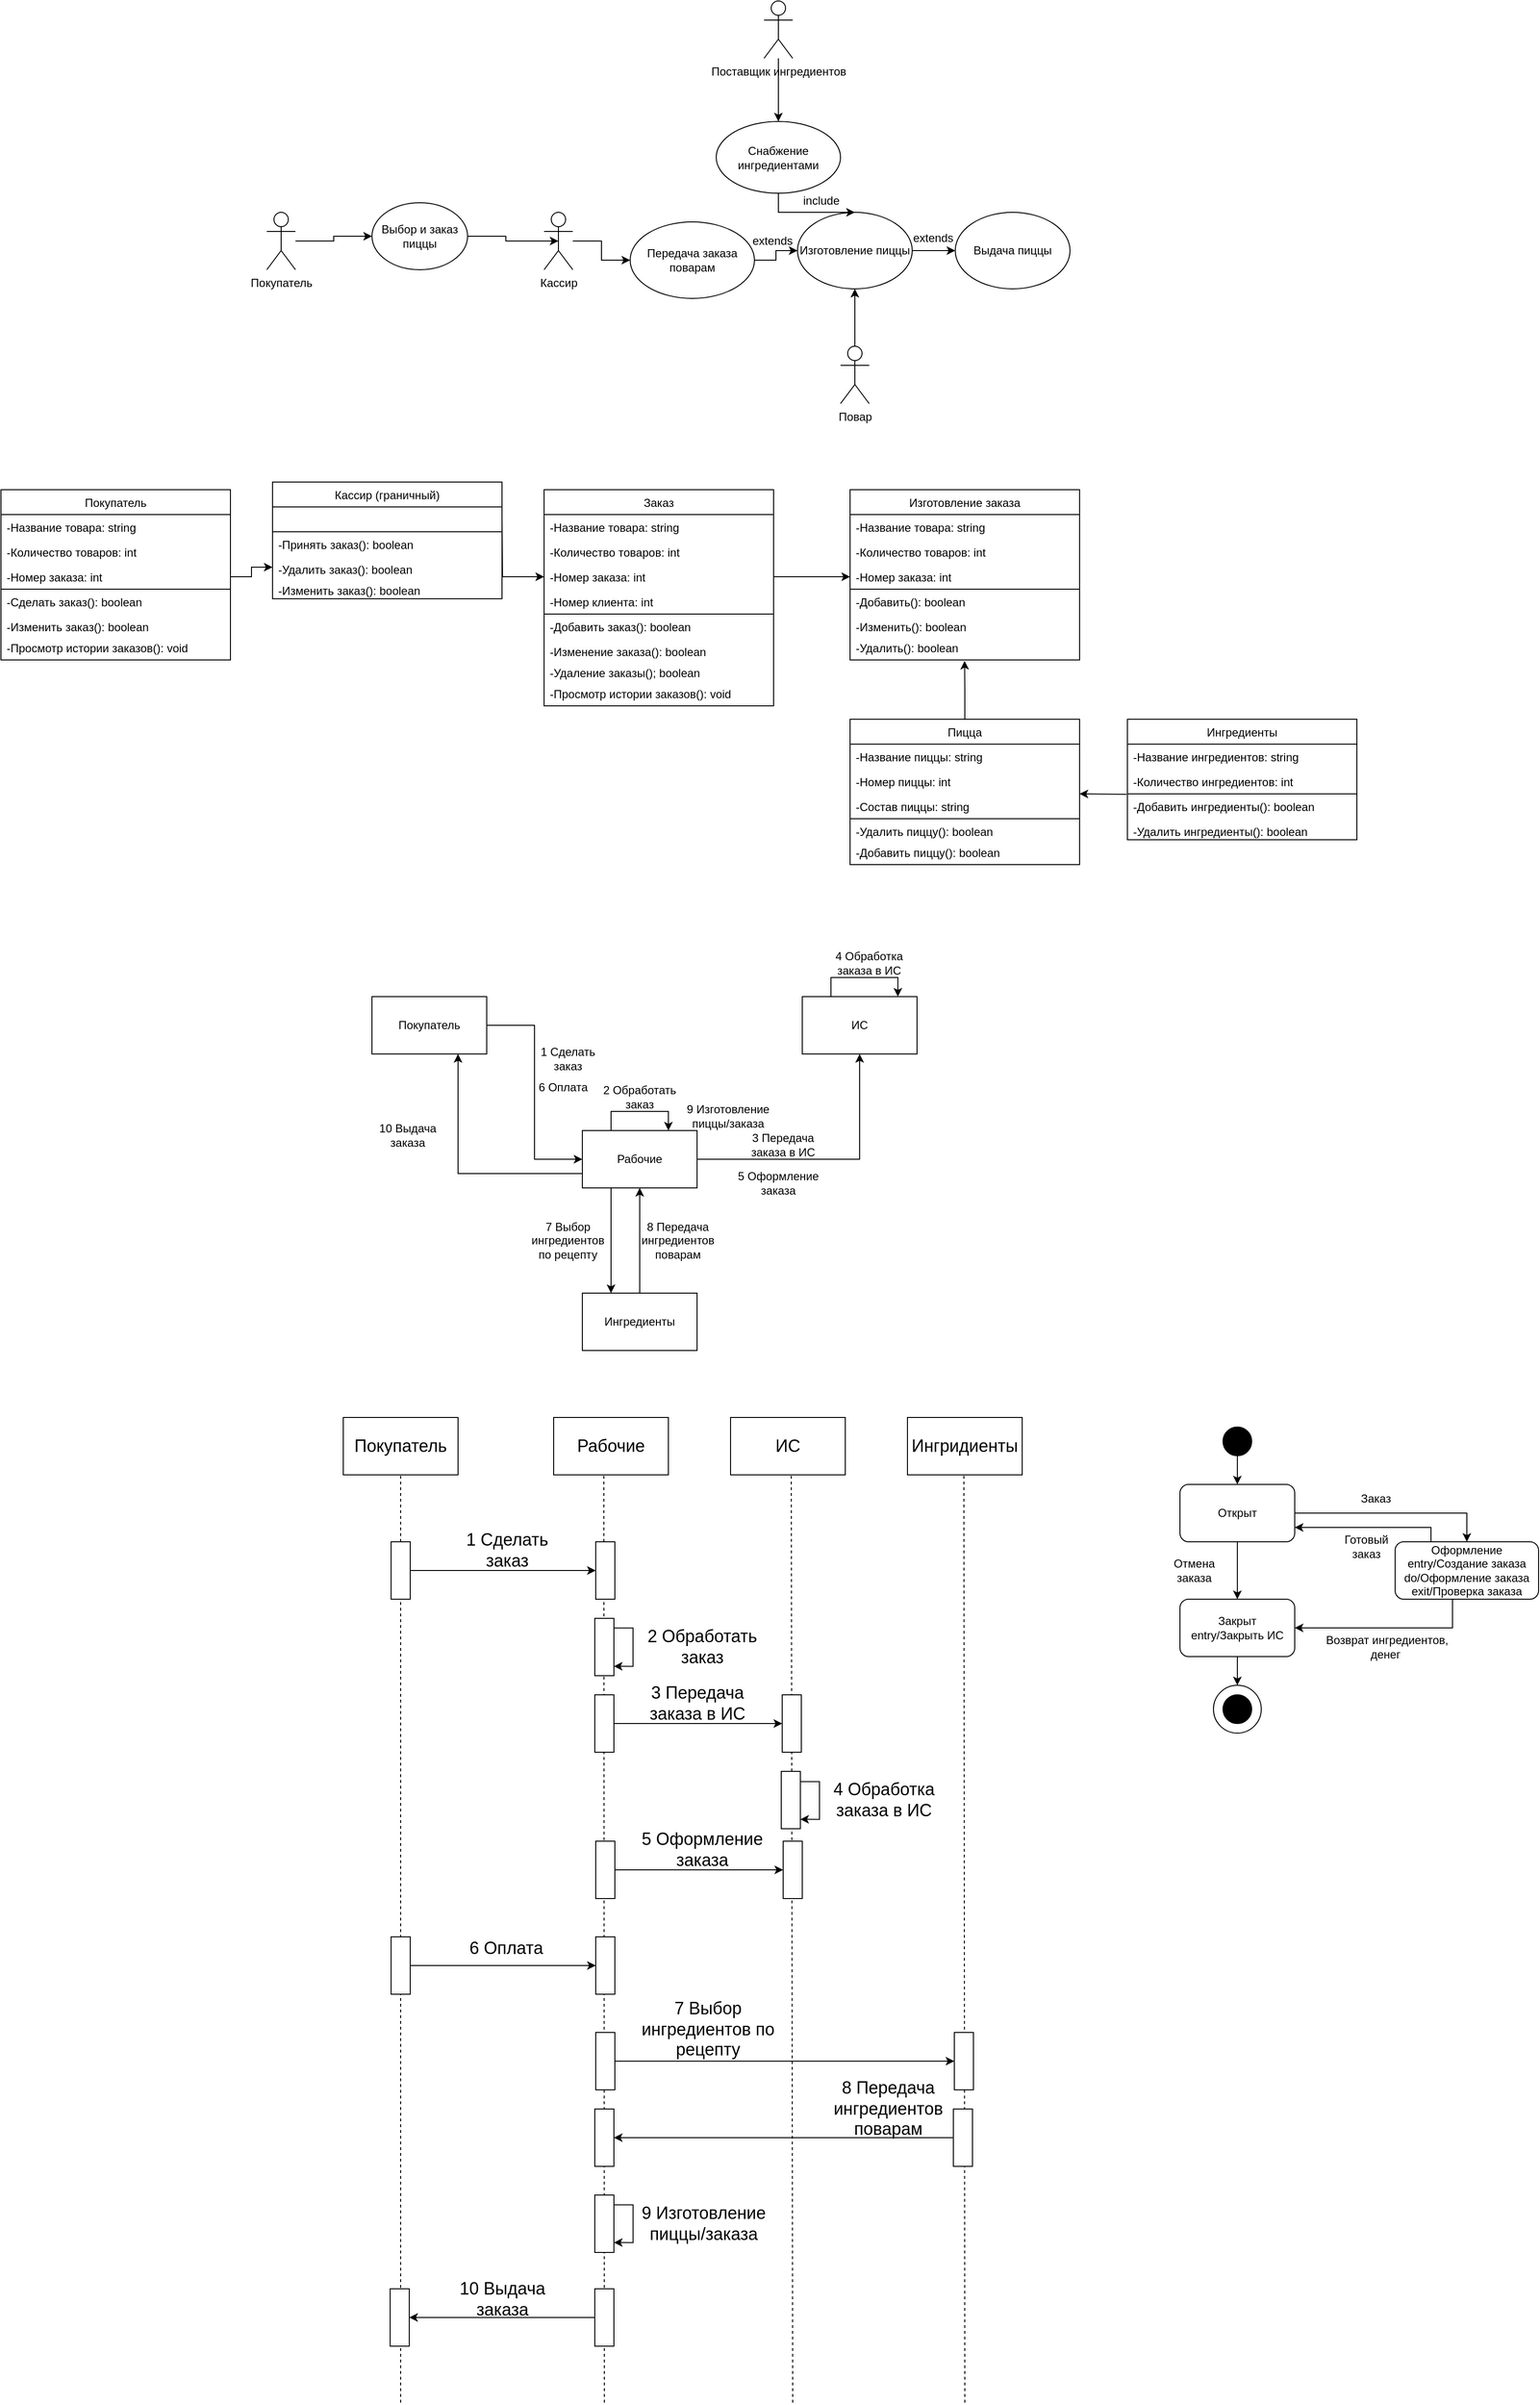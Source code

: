 <mxfile version="20.4.0" type="device"><diagram id="LjeWkF4Vs50rJhuEKm-o" name="Страница 1"><mxGraphModel dx="1230" dy="438" grid="0" gridSize="10" guides="1" tooltips="1" connect="1" arrows="1" fold="1" page="0" pageScale="1" pageWidth="827" pageHeight="1169" math="0" shadow="0"><root><mxCell id="0"/><mxCell id="1" parent="0"/><mxCell id="O_Oun5Yw2LpX9EZw2ZIJ-134" value="" style="endArrow=none;dashed=1;html=1;rounded=0;entryX=0.5;entryY=1;entryDx=0;entryDy=0;" parent="1" edge="1"><mxGeometry width="50" height="50" relative="1" as="geometry"><mxPoint x="423" y="2520" as="sourcePoint"/><mxPoint x="422.5" y="1550" as="targetPoint"/></mxGeometry></mxCell><mxCell id="O_Oun5Yw2LpX9EZw2ZIJ-135" value="" style="endArrow=none;dashed=1;html=1;rounded=0;entryX=0.5;entryY=1;entryDx=0;entryDy=0;" parent="1" edge="1"><mxGeometry width="50" height="50" relative="1" as="geometry"><mxPoint x="620" y="2520" as="sourcePoint"/><mxPoint x="618.5" y="1550" as="targetPoint"/></mxGeometry></mxCell><mxCell id="O_Oun5Yw2LpX9EZw2ZIJ-136" value="" style="endArrow=none;dashed=1;html=1;rounded=0;entryX=0.5;entryY=1;entryDx=0;entryDy=0;" parent="1" edge="1"><mxGeometry width="50" height="50" relative="1" as="geometry"><mxPoint x="800" y="2520" as="sourcePoint"/><mxPoint x="799" y="1550" as="targetPoint"/></mxGeometry></mxCell><mxCell id="O_Oun5Yw2LpX9EZw2ZIJ-133" value="" style="endArrow=none;dashed=1;html=1;rounded=0;entryX=0.5;entryY=1;entryDx=0;entryDy=0;" parent="1" target="O_Oun5Yw2LpX9EZw2ZIJ-112" edge="1"><mxGeometry width="50" height="50" relative="1" as="geometry"><mxPoint x="210" y="2520" as="sourcePoint"/><mxPoint x="510" y="1560" as="targetPoint"/></mxGeometry></mxCell><mxCell id="O_Oun5Yw2LpX9EZw2ZIJ-7" style="edgeStyle=orthogonalEdgeStyle;rounded=0;orthogonalLoop=1;jettySize=auto;html=1;entryX=0;entryY=0.5;entryDx=0;entryDy=0;" parent="1" source="O_Oun5Yw2LpX9EZw2ZIJ-1" target="O_Oun5Yw2LpX9EZw2ZIJ-5" edge="1"><mxGeometry relative="1" as="geometry"/></mxCell><mxCell id="O_Oun5Yw2LpX9EZw2ZIJ-1" value="Покупатель" style="shape=umlActor;verticalLabelPosition=bottom;verticalAlign=top;html=1;outlineConnect=0;" parent="1" vertex="1"><mxGeometry x="70" y="230" width="30" height="60" as="geometry"/></mxCell><mxCell id="O_Oun5Yw2LpX9EZw2ZIJ-10" style="edgeStyle=orthogonalEdgeStyle;rounded=0;orthogonalLoop=1;jettySize=auto;html=1;entryX=0;entryY=0.5;entryDx=0;entryDy=0;" parent="1" source="O_Oun5Yw2LpX9EZw2ZIJ-2" target="O_Oun5Yw2LpX9EZw2ZIJ-9" edge="1"><mxGeometry relative="1" as="geometry"/></mxCell><mxCell id="O_Oun5Yw2LpX9EZw2ZIJ-2" value="Кассир" style="shape=umlActor;verticalLabelPosition=bottom;verticalAlign=top;html=1;outlineConnect=0;" parent="1" vertex="1"><mxGeometry x="360" y="230" width="30" height="60" as="geometry"/></mxCell><mxCell id="O_Oun5Yw2LpX9EZw2ZIJ-20" style="edgeStyle=orthogonalEdgeStyle;rounded=0;orthogonalLoop=1;jettySize=auto;html=1;entryX=0.5;entryY=1;entryDx=0;entryDy=0;" parent="1" source="O_Oun5Yw2LpX9EZw2ZIJ-3" target="O_Oun5Yw2LpX9EZw2ZIJ-11" edge="1"><mxGeometry relative="1" as="geometry"/></mxCell><mxCell id="O_Oun5Yw2LpX9EZw2ZIJ-3" value="Повар" style="shape=umlActor;verticalLabelPosition=bottom;verticalAlign=top;html=1;outlineConnect=0;" parent="1" vertex="1"><mxGeometry x="670" y="370" width="30" height="60" as="geometry"/></mxCell><mxCell id="O_Oun5Yw2LpX9EZw2ZIJ-19" style="edgeStyle=orthogonalEdgeStyle;rounded=0;orthogonalLoop=1;jettySize=auto;html=1;entryX=0.5;entryY=0;entryDx=0;entryDy=0;" parent="1" source="O_Oun5Yw2LpX9EZw2ZIJ-4" target="O_Oun5Yw2LpX9EZw2ZIJ-16" edge="1"><mxGeometry relative="1" as="geometry"/></mxCell><mxCell id="O_Oun5Yw2LpX9EZw2ZIJ-4" value="Поставщик ингредиентов" style="shape=umlActor;verticalLabelPosition=bottom;verticalAlign=top;html=1;outlineConnect=0;" parent="1" vertex="1"><mxGeometry x="590" y="9" width="30" height="60" as="geometry"/></mxCell><mxCell id="O_Oun5Yw2LpX9EZw2ZIJ-8" style="edgeStyle=orthogonalEdgeStyle;rounded=0;orthogonalLoop=1;jettySize=auto;html=1;exitX=1;exitY=0.5;exitDx=0;exitDy=0;entryX=0.5;entryY=0.5;entryDx=0;entryDy=0;entryPerimeter=0;" parent="1" source="O_Oun5Yw2LpX9EZw2ZIJ-5" target="O_Oun5Yw2LpX9EZw2ZIJ-2" edge="1"><mxGeometry relative="1" as="geometry"/></mxCell><mxCell id="O_Oun5Yw2LpX9EZw2ZIJ-5" value="Выбор и заказ пиццы" style="ellipse;whiteSpace=wrap;html=1;strokeOpacity=100;" parent="1" vertex="1"><mxGeometry x="180" y="220" width="100" height="70" as="geometry"/></mxCell><mxCell id="O_Oun5Yw2LpX9EZw2ZIJ-17" style="edgeStyle=orthogonalEdgeStyle;rounded=0;orthogonalLoop=1;jettySize=auto;html=1;entryX=0;entryY=0.5;entryDx=0;entryDy=0;" parent="1" source="O_Oun5Yw2LpX9EZw2ZIJ-9" target="O_Oun5Yw2LpX9EZw2ZIJ-11" edge="1"><mxGeometry relative="1" as="geometry"/></mxCell><mxCell id="O_Oun5Yw2LpX9EZw2ZIJ-9" value="Передача заказа поварам" style="ellipse;whiteSpace=wrap;html=1;" parent="1" vertex="1"><mxGeometry x="450" y="240" width="130" height="80" as="geometry"/></mxCell><mxCell id="O_Oun5Yw2LpX9EZw2ZIJ-21" style="edgeStyle=orthogonalEdgeStyle;rounded=0;orthogonalLoop=1;jettySize=auto;html=1;entryX=0;entryY=0.5;entryDx=0;entryDy=0;" parent="1" source="O_Oun5Yw2LpX9EZw2ZIJ-11" target="O_Oun5Yw2LpX9EZw2ZIJ-15" edge="1"><mxGeometry relative="1" as="geometry"/></mxCell><mxCell id="O_Oun5Yw2LpX9EZw2ZIJ-11" value="Изготовление пиццы" style="ellipse;whiteSpace=wrap;html=1;" parent="1" vertex="1"><mxGeometry x="625" y="230" width="120" height="80" as="geometry"/></mxCell><mxCell id="O_Oun5Yw2LpX9EZw2ZIJ-15" value="Выдача пиццы" style="ellipse;whiteSpace=wrap;html=1;" parent="1" vertex="1"><mxGeometry x="790" y="230" width="120" height="80" as="geometry"/></mxCell><mxCell id="O_Oun5Yw2LpX9EZw2ZIJ-18" style="edgeStyle=orthogonalEdgeStyle;rounded=0;orthogonalLoop=1;jettySize=auto;html=1;" parent="1" source="O_Oun5Yw2LpX9EZw2ZIJ-16" target="O_Oun5Yw2LpX9EZw2ZIJ-11" edge="1"><mxGeometry relative="1" as="geometry"/></mxCell><mxCell id="O_Oun5Yw2LpX9EZw2ZIJ-16" value="Снабжение ингредиентами" style="ellipse;whiteSpace=wrap;html=1;" parent="1" vertex="1"><mxGeometry x="540" y="135" width="130" height="75" as="geometry"/></mxCell><mxCell id="O_Oun5Yw2LpX9EZw2ZIJ-31" value="Покупатель" style="swimlane;fontStyle=0;childLayout=stackLayout;horizontal=1;startSize=26;fillColor=none;horizontalStack=0;resizeParent=1;resizeParentMax=0;resizeLast=0;collapsible=1;marginBottom=0;" parent="1" vertex="1"><mxGeometry x="-208" y="520" width="240" height="104" as="geometry"/></mxCell><mxCell id="O_Oun5Yw2LpX9EZw2ZIJ-32" value="-Название товара: string" style="text;strokeColor=none;fillColor=none;align=left;verticalAlign=top;spacingLeft=4;spacingRight=4;overflow=hidden;rotatable=0;points=[[0,0.5],[1,0.5]];portConstraint=eastwest;" parent="O_Oun5Yw2LpX9EZw2ZIJ-31" vertex="1"><mxGeometry y="26" width="240" height="26" as="geometry"/></mxCell><mxCell id="O_Oun5Yw2LpX9EZw2ZIJ-33" value="-Количество товаров: int" style="text;strokeColor=none;fillColor=none;align=left;verticalAlign=top;spacingLeft=4;spacingRight=4;overflow=hidden;rotatable=0;points=[[0,0.5],[1,0.5]];portConstraint=eastwest;" parent="O_Oun5Yw2LpX9EZw2ZIJ-31" vertex="1"><mxGeometry y="52" width="240" height="26" as="geometry"/></mxCell><mxCell id="O_Oun5Yw2LpX9EZw2ZIJ-34" value="-Номер заказа: int" style="text;strokeColor=none;fillColor=none;align=left;verticalAlign=top;spacingLeft=4;spacingRight=4;overflow=hidden;rotatable=0;points=[[0,0.5],[1,0.5]];portConstraint=eastwest;" parent="O_Oun5Yw2LpX9EZw2ZIJ-31" vertex="1"><mxGeometry y="78" width="240" height="26" as="geometry"/></mxCell><mxCell id="O_Oun5Yw2LpX9EZw2ZIJ-39" value="" style="swimlane;fontStyle=0;childLayout=stackLayout;horizontal=1;startSize=0;fillColor=none;horizontalStack=0;resizeParent=1;resizeParentMax=0;resizeLast=0;collapsible=1;marginBottom=0;" parent="1" vertex="1"><mxGeometry x="-208" y="624" width="240" height="74" as="geometry"/></mxCell><mxCell id="O_Oun5Yw2LpX9EZw2ZIJ-41" value="-Сделать заказ(): boolean" style="text;strokeColor=none;fillColor=none;align=left;verticalAlign=top;spacingLeft=4;spacingRight=4;overflow=hidden;rotatable=0;points=[[0,0.5],[1,0.5]];portConstraint=eastwest;" parent="O_Oun5Yw2LpX9EZw2ZIJ-39" vertex="1"><mxGeometry width="240" height="26" as="geometry"/></mxCell><mxCell id="O_Oun5Yw2LpX9EZw2ZIJ-40" value="-Изменить заказ(): boolean" style="text;strokeColor=none;fillColor=none;align=left;verticalAlign=top;spacingLeft=4;spacingRight=4;overflow=hidden;rotatable=0;points=[[0,0.5],[1,0.5]];portConstraint=eastwest;" parent="O_Oun5Yw2LpX9EZw2ZIJ-39" vertex="1"><mxGeometry y="26" width="240" height="22" as="geometry"/></mxCell><mxCell id="O_Oun5Yw2LpX9EZw2ZIJ-42" value="-Просмотр истории заказов(): void" style="text;strokeColor=none;fillColor=none;align=left;verticalAlign=top;spacingLeft=4;spacingRight=4;overflow=hidden;rotatable=0;points=[[0,0.5],[1,0.5]];portConstraint=eastwest;" parent="O_Oun5Yw2LpX9EZw2ZIJ-39" vertex="1"><mxGeometry y="48" width="240" height="26" as="geometry"/></mxCell><mxCell id="O_Oun5Yw2LpX9EZw2ZIJ-43" value="Заказ" style="swimlane;fontStyle=0;childLayout=stackLayout;horizontal=1;startSize=26;fillColor=none;horizontalStack=0;resizeParent=1;resizeParentMax=0;resizeLast=0;collapsible=1;marginBottom=0;" parent="1" vertex="1"><mxGeometry x="360" y="520" width="240" height="130" as="geometry"><mxRectangle x="320" y="560" width="70" height="30" as="alternateBounds"/></mxGeometry></mxCell><mxCell id="O_Oun5Yw2LpX9EZw2ZIJ-44" value="-Название товара: string" style="text;strokeColor=none;fillColor=none;align=left;verticalAlign=top;spacingLeft=4;spacingRight=4;overflow=hidden;rotatable=0;points=[[0,0.5],[1,0.5]];portConstraint=eastwest;" parent="O_Oun5Yw2LpX9EZw2ZIJ-43" vertex="1"><mxGeometry y="26" width="240" height="26" as="geometry"/></mxCell><mxCell id="O_Oun5Yw2LpX9EZw2ZIJ-45" value="-Количество товаров: int" style="text;strokeColor=none;fillColor=none;align=left;verticalAlign=top;spacingLeft=4;spacingRight=4;overflow=hidden;rotatable=0;points=[[0,0.5],[1,0.5]];portConstraint=eastwest;" parent="O_Oun5Yw2LpX9EZw2ZIJ-43" vertex="1"><mxGeometry y="52" width="240" height="26" as="geometry"/></mxCell><mxCell id="O_Oun5Yw2LpX9EZw2ZIJ-46" value="-Номер заказа: int" style="text;strokeColor=none;fillColor=none;align=left;verticalAlign=top;spacingLeft=4;spacingRight=4;overflow=hidden;rotatable=0;points=[[0,0.5],[1,0.5]];portConstraint=eastwest;" parent="O_Oun5Yw2LpX9EZw2ZIJ-43" vertex="1"><mxGeometry y="78" width="240" height="26" as="geometry"/></mxCell><mxCell id="O_Oun5Yw2LpX9EZw2ZIJ-55" value="-Номер клиента: int" style="text;strokeColor=none;fillColor=none;align=left;verticalAlign=top;spacingLeft=4;spacingRight=4;overflow=hidden;rotatable=0;points=[[0,0.5],[1,0.5]];portConstraint=eastwest;" parent="O_Oun5Yw2LpX9EZw2ZIJ-43" vertex="1"><mxGeometry y="104" width="240" height="26" as="geometry"/></mxCell><mxCell id="O_Oun5Yw2LpX9EZw2ZIJ-47" value="" style="swimlane;fontStyle=0;childLayout=stackLayout;horizontal=1;startSize=0;fillColor=none;horizontalStack=0;resizeParent=1;resizeParentMax=0;resizeLast=0;collapsible=1;marginBottom=0;" parent="1" vertex="1"><mxGeometry x="360" y="650" width="240" height="96" as="geometry"/></mxCell><mxCell id="O_Oun5Yw2LpX9EZw2ZIJ-48" value="-Добавить заказ(): boolean" style="text;strokeColor=none;fillColor=none;align=left;verticalAlign=top;spacingLeft=4;spacingRight=4;overflow=hidden;rotatable=0;points=[[0,0.5],[1,0.5]];portConstraint=eastwest;" parent="O_Oun5Yw2LpX9EZw2ZIJ-47" vertex="1"><mxGeometry width="240" height="26" as="geometry"/></mxCell><mxCell id="O_Oun5Yw2LpX9EZw2ZIJ-49" value="-Изменение заказа(): boolean" style="text;strokeColor=none;fillColor=none;align=left;verticalAlign=top;spacingLeft=4;spacingRight=4;overflow=hidden;rotatable=0;points=[[0,0.5],[1,0.5]];portConstraint=eastwest;" parent="O_Oun5Yw2LpX9EZw2ZIJ-47" vertex="1"><mxGeometry y="26" width="240" height="22" as="geometry"/></mxCell><mxCell id="QP7aB6C0tV0g516BwVB2-21" value="-Удаление заказы(); boolean" style="text;strokeColor=none;fillColor=none;align=left;verticalAlign=top;spacingLeft=4;spacingRight=4;overflow=hidden;rotatable=0;points=[[0,0.5],[1,0.5]];portConstraint=eastwest;" vertex="1" parent="O_Oun5Yw2LpX9EZw2ZIJ-47"><mxGeometry y="48" width="240" height="22" as="geometry"/></mxCell><mxCell id="O_Oun5Yw2LpX9EZw2ZIJ-50" value="-Просмотр истории заказов(): void" style="text;strokeColor=none;fillColor=none;align=left;verticalAlign=top;spacingLeft=4;spacingRight=4;overflow=hidden;rotatable=0;points=[[0,0.5],[1,0.5]];portConstraint=eastwest;" parent="O_Oun5Yw2LpX9EZw2ZIJ-47" vertex="1"><mxGeometry y="70" width="240" height="26" as="geometry"/></mxCell><mxCell id="O_Oun5Yw2LpX9EZw2ZIJ-56" value="Изготовление заказа" style="swimlane;fontStyle=0;childLayout=stackLayout;horizontal=1;startSize=26;fillColor=none;horizontalStack=0;resizeParent=1;resizeParentMax=0;resizeLast=0;collapsible=1;marginBottom=0;" parent="1" vertex="1"><mxGeometry x="680" y="520" width="240" height="104" as="geometry"><mxRectangle x="680" y="520" width="70" height="30" as="alternateBounds"/></mxGeometry></mxCell><mxCell id="O_Oun5Yw2LpX9EZw2ZIJ-57" value="-Название товара: string" style="text;strokeColor=none;fillColor=none;align=left;verticalAlign=top;spacingLeft=4;spacingRight=4;overflow=hidden;rotatable=0;points=[[0,0.5],[1,0.5]];portConstraint=eastwest;" parent="O_Oun5Yw2LpX9EZw2ZIJ-56" vertex="1"><mxGeometry y="26" width="240" height="26" as="geometry"/></mxCell><mxCell id="O_Oun5Yw2LpX9EZw2ZIJ-58" value="-Количество товаров: int" style="text;strokeColor=none;fillColor=none;align=left;verticalAlign=top;spacingLeft=4;spacingRight=4;overflow=hidden;rotatable=0;points=[[0,0.5],[1,0.5]];portConstraint=eastwest;" parent="O_Oun5Yw2LpX9EZw2ZIJ-56" vertex="1"><mxGeometry y="52" width="240" height="26" as="geometry"/></mxCell><mxCell id="O_Oun5Yw2LpX9EZw2ZIJ-59" value="-Номер заказа: int" style="text;strokeColor=none;fillColor=none;align=left;verticalAlign=top;spacingLeft=4;spacingRight=4;overflow=hidden;rotatable=0;points=[[0,0.5],[1,0.5]];portConstraint=eastwest;" parent="O_Oun5Yw2LpX9EZw2ZIJ-56" vertex="1"><mxGeometry y="78" width="240" height="26" as="geometry"/></mxCell><mxCell id="O_Oun5Yw2LpX9EZw2ZIJ-61" value="" style="swimlane;fontStyle=0;childLayout=stackLayout;horizontal=1;startSize=0;fillColor=none;horizontalStack=0;resizeParent=1;resizeParentMax=0;resizeLast=0;collapsible=1;marginBottom=0;" parent="1" vertex="1"><mxGeometry x="680" y="624" width="240" height="74" as="geometry"/></mxCell><mxCell id="O_Oun5Yw2LpX9EZw2ZIJ-62" value="-Добавить(): boolean" style="text;strokeColor=none;fillColor=none;align=left;verticalAlign=top;spacingLeft=4;spacingRight=4;overflow=hidden;rotatable=0;points=[[0,0.5],[1,0.5]];portConstraint=eastwest;" parent="O_Oun5Yw2LpX9EZw2ZIJ-61" vertex="1"><mxGeometry width="240" height="26" as="geometry"/></mxCell><mxCell id="O_Oun5Yw2LpX9EZw2ZIJ-63" value="-Изменить(): boolean" style="text;strokeColor=none;fillColor=none;align=left;verticalAlign=top;spacingLeft=4;spacingRight=4;overflow=hidden;rotatable=0;points=[[0,0.5],[1,0.5]];portConstraint=eastwest;" parent="O_Oun5Yw2LpX9EZw2ZIJ-61" vertex="1"><mxGeometry y="26" width="240" height="22" as="geometry"/></mxCell><mxCell id="O_Oun5Yw2LpX9EZw2ZIJ-64" value="-Удалить(): boolean" style="text;strokeColor=none;fillColor=none;align=left;verticalAlign=top;spacingLeft=4;spacingRight=4;overflow=hidden;rotatable=0;points=[[0,0.5],[1,0.5]];portConstraint=eastwest;" parent="O_Oun5Yw2LpX9EZw2ZIJ-61" vertex="1"><mxGeometry y="48" width="240" height="26" as="geometry"/></mxCell><mxCell id="O_Oun5Yw2LpX9EZw2ZIJ-65" value="Ингредиенты" style="swimlane;fontStyle=0;childLayout=stackLayout;horizontal=1;startSize=26;fillColor=none;horizontalStack=0;resizeParent=1;resizeParentMax=0;resizeLast=0;collapsible=1;marginBottom=0;" parent="1" vertex="1"><mxGeometry x="970" y="760" width="240" height="78" as="geometry"><mxRectangle x="320" y="560" width="70" height="30" as="alternateBounds"/></mxGeometry></mxCell><mxCell id="O_Oun5Yw2LpX9EZw2ZIJ-66" value="-Название ингредиентов: string" style="text;strokeColor=none;fillColor=none;align=left;verticalAlign=top;spacingLeft=4;spacingRight=4;overflow=hidden;rotatable=0;points=[[0,0.5],[1,0.5]];portConstraint=eastwest;" parent="O_Oun5Yw2LpX9EZw2ZIJ-65" vertex="1"><mxGeometry y="26" width="240" height="26" as="geometry"/></mxCell><mxCell id="O_Oun5Yw2LpX9EZw2ZIJ-67" value="-Количество ингредиентов: int" style="text;strokeColor=none;fillColor=none;align=left;verticalAlign=top;spacingLeft=4;spacingRight=4;overflow=hidden;rotatable=0;points=[[0,0.5],[1,0.5]];portConstraint=eastwest;" parent="O_Oun5Yw2LpX9EZw2ZIJ-65" vertex="1"><mxGeometry y="52" width="240" height="26" as="geometry"/></mxCell><mxCell id="O_Oun5Yw2LpX9EZw2ZIJ-70" value="" style="swimlane;fontStyle=0;childLayout=stackLayout;horizontal=1;startSize=0;fillColor=none;horizontalStack=0;resizeParent=1;resizeParentMax=0;resizeLast=0;collapsible=1;marginBottom=0;" parent="1" vertex="1"><mxGeometry x="970" y="838" width="240" height="48" as="geometry"/></mxCell><mxCell id="O_Oun5Yw2LpX9EZw2ZIJ-71" value="-Добавить ингредиенты(): boolean" style="text;strokeColor=none;fillColor=none;align=left;verticalAlign=top;spacingLeft=4;spacingRight=4;overflow=hidden;rotatable=0;points=[[0,0.5],[1,0.5]];portConstraint=eastwest;" parent="O_Oun5Yw2LpX9EZw2ZIJ-70" vertex="1"><mxGeometry width="240" height="26" as="geometry"/></mxCell><mxCell id="O_Oun5Yw2LpX9EZw2ZIJ-72" value="-Удалить ингредиенты(): boolean" style="text;strokeColor=none;fillColor=none;align=left;verticalAlign=top;spacingLeft=4;spacingRight=4;overflow=hidden;rotatable=0;points=[[0,0.5],[1,0.5]];portConstraint=eastwest;" parent="O_Oun5Yw2LpX9EZw2ZIJ-70" vertex="1"><mxGeometry y="26" width="240" height="22" as="geometry"/></mxCell><mxCell id="O_Oun5Yw2LpX9EZw2ZIJ-86" style="edgeStyle=orthogonalEdgeStyle;rounded=0;orthogonalLoop=1;jettySize=auto;html=1;entryX=0.499;entryY=1.038;entryDx=0;entryDy=0;entryPerimeter=0;" parent="1" source="O_Oun5Yw2LpX9EZw2ZIJ-74" target="O_Oun5Yw2LpX9EZw2ZIJ-64" edge="1"><mxGeometry relative="1" as="geometry"/></mxCell><mxCell id="O_Oun5Yw2LpX9EZw2ZIJ-74" value="Пицца" style="swimlane;fontStyle=0;childLayout=stackLayout;horizontal=1;startSize=26;fillColor=none;horizontalStack=0;resizeParent=1;resizeParentMax=0;resizeLast=0;collapsible=1;marginBottom=0;" parent="1" vertex="1"><mxGeometry x="680" y="760" width="240" height="104" as="geometry"><mxRectangle x="320" y="560" width="70" height="30" as="alternateBounds"/></mxGeometry></mxCell><mxCell id="O_Oun5Yw2LpX9EZw2ZIJ-75" value="-Название пиццы: string" style="text;strokeColor=none;fillColor=none;align=left;verticalAlign=top;spacingLeft=4;spacingRight=4;overflow=hidden;rotatable=0;points=[[0,0.5],[1,0.5]];portConstraint=eastwest;" parent="O_Oun5Yw2LpX9EZw2ZIJ-74" vertex="1"><mxGeometry y="26" width="240" height="26" as="geometry"/></mxCell><mxCell id="O_Oun5Yw2LpX9EZw2ZIJ-88" value="-Номер пиццы: int" style="text;strokeColor=none;fillColor=none;align=left;verticalAlign=top;spacingLeft=4;spacingRight=4;overflow=hidden;rotatable=0;points=[[0,0.5],[1,0.5]];portConstraint=eastwest;" parent="O_Oun5Yw2LpX9EZw2ZIJ-74" vertex="1"><mxGeometry y="52" width="240" height="26" as="geometry"/></mxCell><mxCell id="QP7aB6C0tV0g516BwVB2-20" value="-Состав пиццы: string" style="text;strokeColor=none;fillColor=none;align=left;verticalAlign=top;spacingLeft=4;spacingRight=4;overflow=hidden;rotatable=0;points=[[0,0.5],[1,0.5]];portConstraint=eastwest;" vertex="1" parent="O_Oun5Yw2LpX9EZw2ZIJ-74"><mxGeometry y="78" width="240" height="26" as="geometry"/></mxCell><mxCell id="O_Oun5Yw2LpX9EZw2ZIJ-79" value="" style="swimlane;fontStyle=0;childLayout=stackLayout;horizontal=1;startSize=0;fillColor=none;horizontalStack=0;resizeParent=1;resizeParentMax=0;resizeLast=0;collapsible=1;marginBottom=0;" parent="1" vertex="1"><mxGeometry x="680" y="864" width="240" height="48" as="geometry"/></mxCell><mxCell id="O_Oun5Yw2LpX9EZw2ZIJ-81" value="-Удалить пиццу(): boolean" style="text;strokeColor=none;fillColor=none;align=left;verticalAlign=top;spacingLeft=4;spacingRight=4;overflow=hidden;rotatable=0;points=[[0,0.5],[1,0.5]];portConstraint=eastwest;" parent="O_Oun5Yw2LpX9EZw2ZIJ-79" vertex="1"><mxGeometry width="240" height="22" as="geometry"/></mxCell><mxCell id="O_Oun5Yw2LpX9EZw2ZIJ-80" value="-Добавить пиццу(): boolean" style="text;strokeColor=none;fillColor=none;align=left;verticalAlign=top;spacingLeft=4;spacingRight=4;overflow=hidden;rotatable=0;points=[[0,0.5],[1,0.5]];portConstraint=eastwest;" parent="O_Oun5Yw2LpX9EZw2ZIJ-79" vertex="1"><mxGeometry y="22" width="240" height="26" as="geometry"/></mxCell><mxCell id="O_Oun5Yw2LpX9EZw2ZIJ-83" style="edgeStyle=orthogonalEdgeStyle;rounded=0;orthogonalLoop=1;jettySize=auto;html=1;entryX=0;entryY=0.5;entryDx=0;entryDy=0;" parent="1" source="O_Oun5Yw2LpX9EZw2ZIJ-34" target="QP7aB6C0tV0g516BwVB2-7" edge="1"><mxGeometry relative="1" as="geometry"><mxPoint x="76" y="551.0" as="targetPoint"/></mxGeometry></mxCell><mxCell id="O_Oun5Yw2LpX9EZw2ZIJ-84" style="edgeStyle=orthogonalEdgeStyle;rounded=0;orthogonalLoop=1;jettySize=auto;html=1;entryX=0;entryY=0.5;entryDx=0;entryDy=0;" parent="1" source="O_Oun5Yw2LpX9EZw2ZIJ-46" target="O_Oun5Yw2LpX9EZw2ZIJ-59" edge="1"><mxGeometry relative="1" as="geometry"/></mxCell><mxCell id="O_Oun5Yw2LpX9EZw2ZIJ-94" style="edgeStyle=orthogonalEdgeStyle;rounded=0;orthogonalLoop=1;jettySize=auto;html=1;entryX=0;entryY=0.5;entryDx=0;entryDy=0;" parent="1" source="O_Oun5Yw2LpX9EZw2ZIJ-90" target="O_Oun5Yw2LpX9EZw2ZIJ-91" edge="1"><mxGeometry relative="1" as="geometry"/></mxCell><mxCell id="O_Oun5Yw2LpX9EZw2ZIJ-90" value="Покупатель" style="rounded=0;whiteSpace=wrap;html=1;" parent="1" vertex="1"><mxGeometry x="180" y="1050" width="120" height="60" as="geometry"/></mxCell><mxCell id="O_Oun5Yw2LpX9EZw2ZIJ-97" style="edgeStyle=orthogonalEdgeStyle;rounded=0;orthogonalLoop=1;jettySize=auto;html=1;exitX=0.25;exitY=0;exitDx=0;exitDy=0;entryX=0.75;entryY=0;entryDx=0;entryDy=0;" parent="1" source="O_Oun5Yw2LpX9EZw2ZIJ-91" target="O_Oun5Yw2LpX9EZw2ZIJ-91" edge="1"><mxGeometry relative="1" as="geometry"><mxPoint x="490" y="1180" as="targetPoint"/><Array as="points"><mxPoint x="430" y="1170"/><mxPoint x="490" y="1170"/></Array></mxGeometry></mxCell><mxCell id="O_Oun5Yw2LpX9EZw2ZIJ-99" style="edgeStyle=orthogonalEdgeStyle;rounded=0;orthogonalLoop=1;jettySize=auto;html=1;entryX=0.5;entryY=1;entryDx=0;entryDy=0;" parent="1" source="O_Oun5Yw2LpX9EZw2ZIJ-91" target="O_Oun5Yw2LpX9EZw2ZIJ-92" edge="1"><mxGeometry relative="1" as="geometry"/></mxCell><mxCell id="O_Oun5Yw2LpX9EZw2ZIJ-105" style="edgeStyle=orthogonalEdgeStyle;rounded=0;orthogonalLoop=1;jettySize=auto;html=1;exitX=0;exitY=0.75;exitDx=0;exitDy=0;entryX=0.75;entryY=1;entryDx=0;entryDy=0;" parent="1" source="O_Oun5Yw2LpX9EZw2ZIJ-91" target="O_Oun5Yw2LpX9EZw2ZIJ-90" edge="1"><mxGeometry relative="1" as="geometry"/></mxCell><mxCell id="O_Oun5Yw2LpX9EZw2ZIJ-107" style="edgeStyle=orthogonalEdgeStyle;rounded=0;orthogonalLoop=1;jettySize=auto;html=1;exitX=0.25;exitY=1;exitDx=0;exitDy=0;entryX=0.25;entryY=0;entryDx=0;entryDy=0;" parent="1" source="O_Oun5Yw2LpX9EZw2ZIJ-91" target="O_Oun5Yw2LpX9EZw2ZIJ-93" edge="1"><mxGeometry relative="1" as="geometry"/></mxCell><mxCell id="O_Oun5Yw2LpX9EZw2ZIJ-91" value="Рабочие" style="rounded=0;whiteSpace=wrap;html=1;" parent="1" vertex="1"><mxGeometry x="400" y="1190" width="120" height="60" as="geometry"/></mxCell><mxCell id="O_Oun5Yw2LpX9EZw2ZIJ-147" style="edgeStyle=orthogonalEdgeStyle;rounded=0;orthogonalLoop=1;jettySize=auto;html=1;exitX=0.25;exitY=0;exitDx=0;exitDy=0;entryX=0.833;entryY=0;entryDx=0;entryDy=0;entryPerimeter=0;" parent="1" source="O_Oun5Yw2LpX9EZw2ZIJ-92" target="O_Oun5Yw2LpX9EZw2ZIJ-92" edge="1"><mxGeometry relative="1" as="geometry"><mxPoint x="730" y="1040" as="targetPoint"/><Array as="points"><mxPoint x="660" y="1030"/><mxPoint x="730" y="1030"/></Array></mxGeometry></mxCell><mxCell id="O_Oun5Yw2LpX9EZw2ZIJ-92" value="ИС" style="rounded=0;whiteSpace=wrap;html=1;" parent="1" vertex="1"><mxGeometry x="630" y="1050" width="120" height="60" as="geometry"/></mxCell><mxCell id="O_Oun5Yw2LpX9EZw2ZIJ-106" style="edgeStyle=orthogonalEdgeStyle;rounded=0;orthogonalLoop=1;jettySize=auto;html=1;entryX=0.5;entryY=1;entryDx=0;entryDy=0;" parent="1" source="O_Oun5Yw2LpX9EZw2ZIJ-93" target="O_Oun5Yw2LpX9EZw2ZIJ-91" edge="1"><mxGeometry relative="1" as="geometry"/></mxCell><mxCell id="O_Oun5Yw2LpX9EZw2ZIJ-93" value="Ингредиенты" style="rounded=0;whiteSpace=wrap;html=1;" parent="1" vertex="1"><mxGeometry x="400" y="1360" width="120" height="60" as="geometry"/></mxCell><mxCell id="O_Oun5Yw2LpX9EZw2ZIJ-95" value="1 Сделать заказ" style="text;html=1;strokeColor=none;fillColor=none;align=center;verticalAlign=middle;whiteSpace=wrap;rounded=0;" parent="1" vertex="1"><mxGeometry x="355" y="1100" width="60" height="30" as="geometry"/></mxCell><mxCell id="O_Oun5Yw2LpX9EZw2ZIJ-98" value="2 Обработать заказ" style="text;html=1;strokeColor=none;fillColor=none;align=center;verticalAlign=middle;whiteSpace=wrap;rounded=0;" parent="1" vertex="1"><mxGeometry x="415" y="1140" width="90" height="30" as="geometry"/></mxCell><mxCell id="O_Oun5Yw2LpX9EZw2ZIJ-100" value="3 Передача заказа в ИС" style="text;html=1;strokeColor=none;fillColor=none;align=center;verticalAlign=middle;whiteSpace=wrap;rounded=0;" parent="1" vertex="1"><mxGeometry x="570" y="1190" width="80" height="30" as="geometry"/></mxCell><mxCell id="O_Oun5Yw2LpX9EZw2ZIJ-102" value="5 Оформление заказа" style="text;html=1;strokeColor=none;fillColor=none;align=center;verticalAlign=middle;whiteSpace=wrap;rounded=0;" parent="1" vertex="1"><mxGeometry x="560" y="1230" width="90" height="30" as="geometry"/></mxCell><mxCell id="O_Oun5Yw2LpX9EZw2ZIJ-104" value="6 Оплата" style="text;html=1;strokeColor=none;fillColor=none;align=center;verticalAlign=middle;whiteSpace=wrap;rounded=0;" parent="1" vertex="1"><mxGeometry x="350" y="1130" width="60" height="30" as="geometry"/></mxCell><mxCell id="O_Oun5Yw2LpX9EZw2ZIJ-108" value="7 Выбор ингредиентов по рецепту" style="text;html=1;strokeColor=none;fillColor=none;align=center;verticalAlign=middle;whiteSpace=wrap;rounded=0;" parent="1" vertex="1"><mxGeometry x="340" y="1290" width="90" height="30" as="geometry"/></mxCell><mxCell id="O_Oun5Yw2LpX9EZw2ZIJ-109" value="8 Передача ингредиентов поварам" style="text;html=1;strokeColor=none;fillColor=none;align=center;verticalAlign=middle;whiteSpace=wrap;rounded=0;" parent="1" vertex="1"><mxGeometry x="470" y="1290" width="60" height="30" as="geometry"/></mxCell><mxCell id="O_Oun5Yw2LpX9EZw2ZIJ-110" value="9 Изготовление пиццы/заказа" style="text;html=1;strokeColor=none;fillColor=none;align=center;verticalAlign=middle;whiteSpace=wrap;rounded=0;" parent="1" vertex="1"><mxGeometry x="505" y="1160" width="95" height="30" as="geometry"/></mxCell><mxCell id="O_Oun5Yw2LpX9EZw2ZIJ-111" value="10 Выдача заказа" style="text;html=1;strokeColor=none;fillColor=none;align=center;verticalAlign=middle;whiteSpace=wrap;rounded=0;" parent="1" vertex="1"><mxGeometry x="170" y="1180" width="95" height="30" as="geometry"/></mxCell><mxCell id="O_Oun5Yw2LpX9EZw2ZIJ-112" value="Покупатель" style="rounded=0;whiteSpace=wrap;html=1;fontSize=18;" parent="1" vertex="1"><mxGeometry x="150" y="1490" width="120" height="60" as="geometry"/></mxCell><mxCell id="O_Oun5Yw2LpX9EZw2ZIJ-113" value="Рабочие" style="rounded=0;whiteSpace=wrap;html=1;fontSize=18;" parent="1" vertex="1"><mxGeometry x="370" y="1490" width="120" height="60" as="geometry"/></mxCell><mxCell id="O_Oun5Yw2LpX9EZw2ZIJ-114" value="ИС" style="rounded=0;whiteSpace=wrap;html=1;fontSize=18;" parent="1" vertex="1"><mxGeometry x="555" y="1490" width="120" height="60" as="geometry"/></mxCell><mxCell id="O_Oun5Yw2LpX9EZw2ZIJ-115" value="Ингридиенты" style="rounded=0;whiteSpace=wrap;html=1;fontSize=18;" parent="1" vertex="1"><mxGeometry x="740" y="1490" width="120" height="60" as="geometry"/></mxCell><mxCell id="O_Oun5Yw2LpX9EZw2ZIJ-137" style="edgeStyle=orthogonalEdgeStyle;rounded=0;orthogonalLoop=1;jettySize=auto;html=1;entryX=0;entryY=0.5;entryDx=0;entryDy=0;" parent="1" source="O_Oun5Yw2LpX9EZw2ZIJ-116" target="O_Oun5Yw2LpX9EZw2ZIJ-117" edge="1"><mxGeometry relative="1" as="geometry"/></mxCell><mxCell id="O_Oun5Yw2LpX9EZw2ZIJ-116" value="" style="rounded=0;whiteSpace=wrap;html=1;" parent="1" vertex="1"><mxGeometry x="200" y="1620" width="20" height="60" as="geometry"/></mxCell><mxCell id="O_Oun5Yw2LpX9EZw2ZIJ-117" value="" style="rounded=0;whiteSpace=wrap;html=1;" parent="1" vertex="1"><mxGeometry x="414" y="1620" width="20" height="60" as="geometry"/></mxCell><mxCell id="O_Oun5Yw2LpX9EZw2ZIJ-143" style="edgeStyle=orthogonalEdgeStyle;rounded=0;orthogonalLoop=1;jettySize=auto;html=1;entryX=0;entryY=0.5;entryDx=0;entryDy=0;" parent="1" source="O_Oun5Yw2LpX9EZw2ZIJ-118" target="O_Oun5Yw2LpX9EZw2ZIJ-119" edge="1"><mxGeometry relative="1" as="geometry"/></mxCell><mxCell id="O_Oun5Yw2LpX9EZw2ZIJ-118" value="" style="rounded=0;whiteSpace=wrap;html=1;" parent="1" vertex="1"><mxGeometry x="413" y="1780" width="20" height="60" as="geometry"/></mxCell><mxCell id="O_Oun5Yw2LpX9EZw2ZIJ-119" value="" style="rounded=0;whiteSpace=wrap;html=1;" parent="1" vertex="1"><mxGeometry x="609" y="1780" width="20" height="60" as="geometry"/></mxCell><mxCell id="O_Oun5Yw2LpX9EZw2ZIJ-144" style="edgeStyle=orthogonalEdgeStyle;rounded=0;orthogonalLoop=1;jettySize=auto;html=1;entryX=0;entryY=0.5;entryDx=0;entryDy=0;" parent="1" source="O_Oun5Yw2LpX9EZw2ZIJ-120" target="O_Oun5Yw2LpX9EZw2ZIJ-121" edge="1"><mxGeometry relative="1" as="geometry"/></mxCell><mxCell id="O_Oun5Yw2LpX9EZw2ZIJ-120" value="" style="rounded=0;whiteSpace=wrap;html=1;" parent="1" vertex="1"><mxGeometry x="414" y="1933" width="20" height="60" as="geometry"/></mxCell><mxCell id="O_Oun5Yw2LpX9EZw2ZIJ-121" value="" style="rounded=0;whiteSpace=wrap;html=1;" parent="1" vertex="1"><mxGeometry x="610" y="1933" width="20" height="60" as="geometry"/></mxCell><mxCell id="O_Oun5Yw2LpX9EZw2ZIJ-154" style="edgeStyle=orthogonalEdgeStyle;rounded=0;orthogonalLoop=1;jettySize=auto;html=1;" parent="1" source="O_Oun5Yw2LpX9EZw2ZIJ-123" target="O_Oun5Yw2LpX9EZw2ZIJ-124" edge="1"><mxGeometry relative="1" as="geometry"/></mxCell><mxCell id="O_Oun5Yw2LpX9EZw2ZIJ-123" value="" style="rounded=0;whiteSpace=wrap;html=1;" parent="1" vertex="1"><mxGeometry x="200" y="2033" width="20" height="60" as="geometry"/></mxCell><mxCell id="O_Oun5Yw2LpX9EZw2ZIJ-124" value="" style="rounded=0;whiteSpace=wrap;html=1;" parent="1" vertex="1"><mxGeometry x="414" y="2033" width="20" height="60" as="geometry"/></mxCell><mxCell id="O_Oun5Yw2LpX9EZw2ZIJ-155" style="edgeStyle=orthogonalEdgeStyle;rounded=0;orthogonalLoop=1;jettySize=auto;html=1;entryX=0;entryY=0.5;entryDx=0;entryDy=0;" parent="1" source="O_Oun5Yw2LpX9EZw2ZIJ-125" target="O_Oun5Yw2LpX9EZw2ZIJ-126" edge="1"><mxGeometry relative="1" as="geometry"/></mxCell><mxCell id="O_Oun5Yw2LpX9EZw2ZIJ-125" value="" style="rounded=0;whiteSpace=wrap;html=1;" parent="1" vertex="1"><mxGeometry x="414" y="2133" width="20" height="60" as="geometry"/></mxCell><mxCell id="O_Oun5Yw2LpX9EZw2ZIJ-126" value="" style="rounded=0;whiteSpace=wrap;html=1;" parent="1" vertex="1"><mxGeometry x="789" y="2133" width="20" height="60" as="geometry"/></mxCell><mxCell id="O_Oun5Yw2LpX9EZw2ZIJ-127" value="" style="rounded=0;whiteSpace=wrap;html=1;" parent="1" vertex="1"><mxGeometry x="413" y="2213" width="20" height="60" as="geometry"/></mxCell><mxCell id="O_Oun5Yw2LpX9EZw2ZIJ-156" style="edgeStyle=orthogonalEdgeStyle;rounded=0;orthogonalLoop=1;jettySize=auto;html=1;entryX=1;entryY=0.5;entryDx=0;entryDy=0;" parent="1" source="O_Oun5Yw2LpX9EZw2ZIJ-128" target="O_Oun5Yw2LpX9EZw2ZIJ-127" edge="1"><mxGeometry relative="1" as="geometry"/></mxCell><mxCell id="O_Oun5Yw2LpX9EZw2ZIJ-128" value="" style="rounded=0;whiteSpace=wrap;html=1;" parent="1" vertex="1"><mxGeometry x="788" y="2213" width="20" height="60" as="geometry"/></mxCell><mxCell id="O_Oun5Yw2LpX9EZw2ZIJ-140" style="edgeStyle=orthogonalEdgeStyle;rounded=0;orthogonalLoop=1;jettySize=auto;html=1;exitX=0.998;exitY=0.169;exitDx=0;exitDy=0;entryX=0.997;entryY=0.836;entryDx=0;entryDy=0;entryPerimeter=0;exitPerimeter=0;" parent="1" source="O_Oun5Yw2LpX9EZw2ZIJ-129" target="O_Oun5Yw2LpX9EZw2ZIJ-129" edge="1"><mxGeometry relative="1" as="geometry"><mxPoint x="460" y="1750" as="targetPoint"/><Array as="points"><mxPoint x="453" y="1710"/><mxPoint x="453" y="1750"/></Array></mxGeometry></mxCell><mxCell id="O_Oun5Yw2LpX9EZw2ZIJ-129" value="" style="rounded=0;whiteSpace=wrap;html=1;" parent="1" vertex="1"><mxGeometry x="413" y="1700" width="20" height="60" as="geometry"/></mxCell><mxCell id="O_Oun5Yw2LpX9EZw2ZIJ-130" value="" style="rounded=0;whiteSpace=wrap;html=1;" parent="1" vertex="1"><mxGeometry x="413" y="2303" width="20" height="60" as="geometry"/></mxCell><mxCell id="O_Oun5Yw2LpX9EZw2ZIJ-131" value="" style="rounded=0;whiteSpace=wrap;html=1;" parent="1" vertex="1"><mxGeometry x="199" y="2401" width="20" height="60" as="geometry"/></mxCell><mxCell id="O_Oun5Yw2LpX9EZw2ZIJ-158" style="edgeStyle=orthogonalEdgeStyle;rounded=0;orthogonalLoop=1;jettySize=auto;html=1;entryX=1;entryY=0.5;entryDx=0;entryDy=0;" parent="1" source="O_Oun5Yw2LpX9EZw2ZIJ-132" target="O_Oun5Yw2LpX9EZw2ZIJ-131" edge="1"><mxGeometry relative="1" as="geometry"/></mxCell><mxCell id="O_Oun5Yw2LpX9EZw2ZIJ-132" value="" style="rounded=0;whiteSpace=wrap;html=1;" parent="1" vertex="1"><mxGeometry x="413" y="2401" width="20" height="60" as="geometry"/></mxCell><mxCell id="O_Oun5Yw2LpX9EZw2ZIJ-138" value="1 Сделать заказ" style="text;html=1;strokeColor=none;fillColor=none;align=center;verticalAlign=middle;whiteSpace=wrap;rounded=0;fontSize=18;" parent="1" vertex="1"><mxGeometry x="273" y="1614" width="97" height="30" as="geometry"/></mxCell><mxCell id="O_Oun5Yw2LpX9EZw2ZIJ-139" value="2 Обработать заказ" style="text;html=1;strokeColor=none;fillColor=none;align=center;verticalAlign=middle;whiteSpace=wrap;rounded=0;fontSize=18;" parent="1" vertex="1"><mxGeometry x="455" y="1715" width="141" height="30" as="geometry"/></mxCell><mxCell id="O_Oun5Yw2LpX9EZw2ZIJ-142" value="3 Передача заказа в ИС" style="text;html=1;strokeColor=none;fillColor=none;align=center;verticalAlign=middle;whiteSpace=wrap;rounded=0;fontSize=18;" parent="1" vertex="1"><mxGeometry x="457.5" y="1774" width="125" height="30" as="geometry"/></mxCell><mxCell id="O_Oun5Yw2LpX9EZw2ZIJ-145" value="5 Оформление заказа" style="text;html=1;strokeColor=none;fillColor=none;align=center;verticalAlign=middle;whiteSpace=wrap;rounded=0;fontSize=18;" parent="1" vertex="1"><mxGeometry x="457" y="1927" width="137" height="30" as="geometry"/></mxCell><mxCell id="O_Oun5Yw2LpX9EZw2ZIJ-146" value="4 Обработка заказа в ИС" style="text;html=1;strokeColor=none;fillColor=none;align=center;verticalAlign=middle;whiteSpace=wrap;rounded=0;" parent="1" vertex="1"><mxGeometry x="655" y="1000" width="90" height="30" as="geometry"/></mxCell><mxCell id="O_Oun5Yw2LpX9EZw2ZIJ-150" style="edgeStyle=orthogonalEdgeStyle;rounded=0;orthogonalLoop=1;jettySize=auto;html=1;exitX=1.003;exitY=0.18;exitDx=0;exitDy=0;entryX=0.997;entryY=0.836;entryDx=0;entryDy=0;entryPerimeter=0;exitPerimeter=0;" parent="1" source="O_Oun5Yw2LpX9EZw2ZIJ-151" target="O_Oun5Yw2LpX9EZw2ZIJ-151" edge="1"><mxGeometry relative="1" as="geometry"><mxPoint x="655" y="1910" as="targetPoint"/><Array as="points"><mxPoint x="648" y="1871"/><mxPoint x="648" y="1910"/></Array></mxGeometry></mxCell><mxCell id="O_Oun5Yw2LpX9EZw2ZIJ-151" value="" style="rounded=0;whiteSpace=wrap;html=1;" parent="1" vertex="1"><mxGeometry x="608" y="1860" width="20" height="60" as="geometry"/></mxCell><mxCell id="O_Oun5Yw2LpX9EZw2ZIJ-152" value="4 Обработка заказа в ИС" style="text;html=1;strokeColor=none;fillColor=none;align=center;verticalAlign=middle;whiteSpace=wrap;rounded=0;fontSize=18;" parent="1" vertex="1"><mxGeometry x="650" y="1875" width="131" height="30" as="geometry"/></mxCell><mxCell id="O_Oun5Yw2LpX9EZw2ZIJ-157" style="edgeStyle=orthogonalEdgeStyle;rounded=0;orthogonalLoop=1;jettySize=auto;html=1;exitX=1.003;exitY=0.18;exitDx=0;exitDy=0;entryX=0.997;entryY=0.836;entryDx=0;entryDy=0;entryPerimeter=0;exitPerimeter=0;" parent="1" edge="1"><mxGeometry relative="1" as="geometry"><mxPoint x="433.0" y="2352.66" as="targetPoint"/><Array as="points"><mxPoint x="453.06" y="2313.5"/><mxPoint x="453.06" y="2352.5"/></Array><mxPoint x="433.12" y="2313.3" as="sourcePoint"/></mxGeometry></mxCell><mxCell id="O_Oun5Yw2LpX9EZw2ZIJ-159" value="6 Оплата" style="text;html=1;strokeColor=none;fillColor=none;align=center;verticalAlign=middle;whiteSpace=wrap;rounded=0;fontSize=18;" parent="1" vertex="1"><mxGeometry x="280" y="2030" width="81" height="30" as="geometry"/></mxCell><mxCell id="O_Oun5Yw2LpX9EZw2ZIJ-160" value="7 Выбор ингредиентов по рецепту" style="text;html=1;strokeColor=none;fillColor=none;align=center;verticalAlign=middle;whiteSpace=wrap;rounded=0;fontSize=18;" parent="1" vertex="1"><mxGeometry x="442" y="2115" width="179" height="30" as="geometry"/></mxCell><mxCell id="O_Oun5Yw2LpX9EZw2ZIJ-163" value="8 Передача ингредиентов поварам" style="text;html=1;strokeColor=none;fillColor=none;align=center;verticalAlign=middle;whiteSpace=wrap;rounded=0;fontSize=18;" parent="1" vertex="1"><mxGeometry x="690" y="2198" width="60" height="30" as="geometry"/></mxCell><mxCell id="O_Oun5Yw2LpX9EZw2ZIJ-164" value="9 Изготовление пиццы/заказа" style="text;html=1;strokeColor=none;fillColor=none;align=center;verticalAlign=middle;whiteSpace=wrap;rounded=0;fontSize=18;" parent="1" vertex="1"><mxGeometry x="460" y="2318" width="134" height="30" as="geometry"/></mxCell><mxCell id="O_Oun5Yw2LpX9EZw2ZIJ-165" value="10 Выдача заказа" style="text;html=1;strokeColor=none;fillColor=none;align=center;verticalAlign=middle;whiteSpace=wrap;rounded=0;fontSize=18;" parent="1" vertex="1"><mxGeometry x="263" y="2397" width="107" height="30" as="geometry"/></mxCell><mxCell id="O_Oun5Yw2LpX9EZw2ZIJ-179" style="edgeStyle=orthogonalEdgeStyle;rounded=0;orthogonalLoop=1;jettySize=auto;html=1;entryX=0.5;entryY=0;entryDx=0;entryDy=0;" parent="1" source="O_Oun5Yw2LpX9EZw2ZIJ-167" target="O_Oun5Yw2LpX9EZw2ZIJ-172" edge="1"><mxGeometry relative="1" as="geometry"/></mxCell><mxCell id="O_Oun5Yw2LpX9EZw2ZIJ-167" value="" style="ellipse;whiteSpace=wrap;html=1;aspect=fixed;fillColor=#000000;" parent="1" vertex="1"><mxGeometry x="1070" y="1500" width="30" height="30" as="geometry"/></mxCell><mxCell id="O_Oun5Yw2LpX9EZw2ZIJ-170" value="" style="ellipse;whiteSpace=wrap;html=1;aspect=fixed;" parent="1" vertex="1"><mxGeometry x="1060" y="1770" width="50" height="50" as="geometry"/></mxCell><mxCell id="O_Oun5Yw2LpX9EZw2ZIJ-169" value="" style="ellipse;whiteSpace=wrap;html=1;aspect=fixed;fillColor=#000000;" parent="1" vertex="1"><mxGeometry x="1070" y="1780" width="30" height="30" as="geometry"/></mxCell><mxCell id="O_Oun5Yw2LpX9EZw2ZIJ-175" style="edgeStyle=orthogonalEdgeStyle;rounded=0;orthogonalLoop=1;jettySize=auto;html=1;entryX=0.5;entryY=0;entryDx=0;entryDy=0;" parent="1" source="O_Oun5Yw2LpX9EZw2ZIJ-172" target="O_Oun5Yw2LpX9EZw2ZIJ-174" edge="1"><mxGeometry relative="1" as="geometry"/></mxCell><mxCell id="O_Oun5Yw2LpX9EZw2ZIJ-177" style="edgeStyle=orthogonalEdgeStyle;rounded=0;orthogonalLoop=1;jettySize=auto;html=1;entryX=0.5;entryY=0;entryDx=0;entryDy=0;" parent="1" source="O_Oun5Yw2LpX9EZw2ZIJ-172" target="O_Oun5Yw2LpX9EZw2ZIJ-173" edge="1"><mxGeometry relative="1" as="geometry"/></mxCell><mxCell id="O_Oun5Yw2LpX9EZw2ZIJ-172" value="Открыт" style="rounded=1;whiteSpace=wrap;html=1;fillColor=#FFFFFF;" parent="1" vertex="1"><mxGeometry x="1025" y="1560" width="120" height="60" as="geometry"/></mxCell><mxCell id="O_Oun5Yw2LpX9EZw2ZIJ-178" style="edgeStyle=orthogonalEdgeStyle;rounded=0;orthogonalLoop=1;jettySize=auto;html=1;entryX=1;entryY=0.5;entryDx=0;entryDy=0;" parent="1" source="O_Oun5Yw2LpX9EZw2ZIJ-173" target="O_Oun5Yw2LpX9EZw2ZIJ-174" edge="1"><mxGeometry relative="1" as="geometry"><Array as="points"><mxPoint x="1310" y="1710"/></Array></mxGeometry></mxCell><mxCell id="O_Oun5Yw2LpX9EZw2ZIJ-182" style="edgeStyle=orthogonalEdgeStyle;rounded=0;orthogonalLoop=1;jettySize=auto;html=1;exitX=0.25;exitY=0;exitDx=0;exitDy=0;entryX=1;entryY=0.75;entryDx=0;entryDy=0;" parent="1" source="O_Oun5Yw2LpX9EZw2ZIJ-173" target="O_Oun5Yw2LpX9EZw2ZIJ-172" edge="1"><mxGeometry relative="1" as="geometry"><Array as="points"><mxPoint x="1288" y="1605"/></Array></mxGeometry></mxCell><mxCell id="O_Oun5Yw2LpX9EZw2ZIJ-173" value="Оформление&lt;br&gt;entry/Создание заказа&lt;br&gt;do/Оформление заказа&lt;br&gt;exit/Проверка заказа" style="rounded=1;whiteSpace=wrap;html=1;fillColor=#FFFFFF;" parent="1" vertex="1"><mxGeometry x="1250" y="1620" width="150" height="60" as="geometry"/></mxCell><mxCell id="O_Oun5Yw2LpX9EZw2ZIJ-180" style="edgeStyle=orthogonalEdgeStyle;rounded=0;orthogonalLoop=1;jettySize=auto;html=1;entryX=0.5;entryY=0;entryDx=0;entryDy=0;" parent="1" source="O_Oun5Yw2LpX9EZw2ZIJ-174" target="O_Oun5Yw2LpX9EZw2ZIJ-170" edge="1"><mxGeometry relative="1" as="geometry"/></mxCell><mxCell id="O_Oun5Yw2LpX9EZw2ZIJ-174" value="Закрыт&lt;br&gt;entry/Закрыть ИС" style="rounded=1;whiteSpace=wrap;html=1;fillColor=#FFFFFF;" parent="1" vertex="1"><mxGeometry x="1025" y="1680" width="120" height="60" as="geometry"/></mxCell><mxCell id="O_Oun5Yw2LpX9EZw2ZIJ-176" value="Отмена заказа" style="text;html=1;strokeColor=none;fillColor=none;align=center;verticalAlign=middle;whiteSpace=wrap;rounded=0;" parent="1" vertex="1"><mxGeometry x="1010" y="1635" width="60" height="30" as="geometry"/></mxCell><mxCell id="O_Oun5Yw2LpX9EZw2ZIJ-181" value="Заказ" style="text;html=1;strokeColor=none;fillColor=none;align=center;verticalAlign=middle;whiteSpace=wrap;rounded=0;" parent="1" vertex="1"><mxGeometry x="1200" y="1560" width="60" height="30" as="geometry"/></mxCell><mxCell id="O_Oun5Yw2LpX9EZw2ZIJ-183" value="Готовый заказ" style="text;html=1;strokeColor=none;fillColor=none;align=center;verticalAlign=middle;whiteSpace=wrap;rounded=0;" parent="1" vertex="1"><mxGeometry x="1190" y="1610" width="60" height="30" as="geometry"/></mxCell><mxCell id="O_Oun5Yw2LpX9EZw2ZIJ-184" value="&amp;nbsp;Возврат ингредиентов, денег" style="text;html=1;strokeColor=none;fillColor=none;align=center;verticalAlign=middle;whiteSpace=wrap;rounded=0;" parent="1" vertex="1"><mxGeometry x="1170" y="1715" width="140" height="30" as="geometry"/></mxCell><mxCell id="QP7aB6C0tV0g516BwVB2-1" value="Кассир (граничный)" style="swimlane;fontStyle=0;childLayout=stackLayout;horizontal=1;startSize=26;fillColor=none;horizontalStack=0;resizeParent=1;resizeParentMax=0;resizeLast=0;collapsible=1;marginBottom=0;" vertex="1" parent="1"><mxGeometry x="76" y="512" width="240" height="52" as="geometry"/></mxCell><mxCell id="QP7aB6C0tV0g516BwVB2-5" value="" style="swimlane;fontStyle=0;childLayout=stackLayout;horizontal=1;startSize=0;fillColor=none;horizontalStack=0;resizeParent=1;resizeParentMax=0;resizeLast=0;collapsible=1;marginBottom=0;" vertex="1" parent="1"><mxGeometry x="76" y="564" width="240" height="70" as="geometry"/></mxCell><mxCell id="QP7aB6C0tV0g516BwVB2-6" value="-Принять заказ(): boolean" style="text;strokeColor=none;fillColor=none;align=left;verticalAlign=top;spacingLeft=4;spacingRight=4;overflow=hidden;rotatable=0;points=[[0,0.5],[1,0.5]];portConstraint=eastwest;" vertex="1" parent="QP7aB6C0tV0g516BwVB2-5"><mxGeometry width="240" height="26" as="geometry"/></mxCell><mxCell id="QP7aB6C0tV0g516BwVB2-7" value="-Удалить заказ(): boolean" style="text;strokeColor=none;fillColor=none;align=left;verticalAlign=top;spacingLeft=4;spacingRight=4;overflow=hidden;rotatable=0;points=[[0,0.5],[1,0.5]];portConstraint=eastwest;" vertex="1" parent="QP7aB6C0tV0g516BwVB2-5"><mxGeometry y="26" width="240" height="22" as="geometry"/></mxCell><mxCell id="QP7aB6C0tV0g516BwVB2-11" value="-Изменить заказ(): boolean" style="text;strokeColor=none;fillColor=none;align=left;verticalAlign=top;spacingLeft=4;spacingRight=4;overflow=hidden;rotatable=0;points=[[0,0.5],[1,0.5]];portConstraint=eastwest;" vertex="1" parent="QP7aB6C0tV0g516BwVB2-5"><mxGeometry y="48" width="240" height="22" as="geometry"/></mxCell><mxCell id="QP7aB6C0tV0g516BwVB2-9" style="edgeStyle=orthogonalEdgeStyle;rounded=0;orthogonalLoop=1;jettySize=auto;html=1;" edge="1" parent="1" target="O_Oun5Yw2LpX9EZw2ZIJ-46"><mxGeometry relative="1" as="geometry"><mxPoint x="316" y="551.0" as="sourcePoint"/></mxGeometry></mxCell><mxCell id="QP7aB6C0tV0g516BwVB2-17" value="" style="endArrow=classic;html=1;rounded=0;entryX=1;entryY=0.75;entryDx=0;entryDy=0;exitX=-0.004;exitY=1.017;exitDx=0;exitDy=0;exitPerimeter=0;" edge="1" parent="1" source="O_Oun5Yw2LpX9EZw2ZIJ-67" target="O_Oun5Yw2LpX9EZw2ZIJ-74"><mxGeometry relative="1" as="geometry"><mxPoint x="943" y="783" as="sourcePoint"/><mxPoint x="965" y="828" as="targetPoint"/></mxGeometry></mxCell><mxCell id="QP7aB6C0tV0g516BwVB2-22" value="include" style="text;html=1;strokeColor=none;fillColor=none;align=center;verticalAlign=middle;whiteSpace=wrap;rounded=0;" vertex="1" parent="1"><mxGeometry x="620" y="203" width="60" height="30" as="geometry"/></mxCell><mxCell id="QP7aB6C0tV0g516BwVB2-23" value="extends" style="text;html=1;strokeColor=none;fillColor=none;align=center;verticalAlign=middle;whiteSpace=wrap;rounded=0;" vertex="1" parent="1"><mxGeometry x="569" y="245" width="60" height="30" as="geometry"/></mxCell><mxCell id="QP7aB6C0tV0g516BwVB2-24" value="extends" style="text;html=1;strokeColor=none;fillColor=none;align=center;verticalAlign=middle;whiteSpace=wrap;rounded=0;" vertex="1" parent="1"><mxGeometry x="737" y="242" width="60" height="30" as="geometry"/></mxCell></root></mxGraphModel></diagram></mxfile>